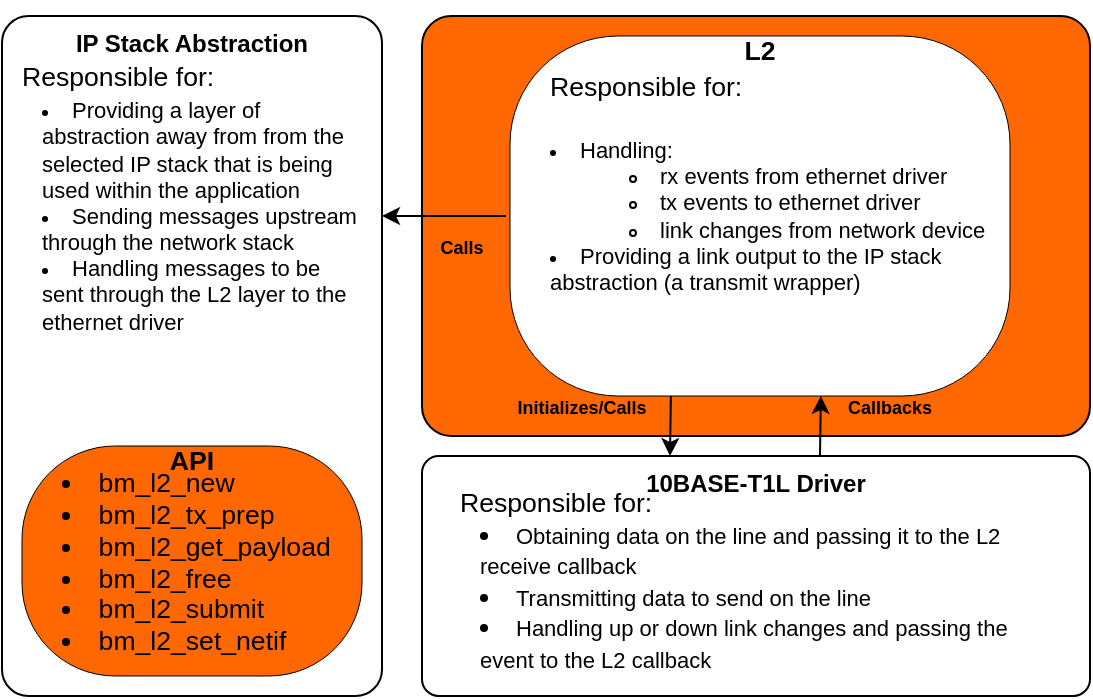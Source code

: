 <mxfile version="24.7.17">
  <diagram name="Page-1" id="HMv95JZd37HtdOTtruG_">
    <mxGraphModel dx="684" dy="515" grid="1" gridSize="10" guides="1" tooltips="1" connect="1" arrows="1" fold="1" page="1" pageScale="1" pageWidth="850" pageHeight="1100" math="0" shadow="0">
      <root>
        <mxCell id="0" />
        <mxCell id="1" parent="0" />
        <mxCell id="TYPSVwXlaEJTnAn6_-3O-5" value="&lt;b&gt;IP Stack Abstraction&lt;/b&gt;" style="rounded=1;whiteSpace=wrap;html=1;fillColor=#FFFFFF;strokeColor=#000000;arcSize=7;verticalAlign=top;fontColor=#000000;" parent="1" vertex="1">
          <mxGeometry x="153" y="420" width="190" height="340" as="geometry" />
        </mxCell>
        <mxCell id="gICdmpGwAMncEI22UhPr-41" value="" style="rounded=1;whiteSpace=wrap;html=1;fillColor=#FF6700;strokeColor=#000000;arcSize=7;" parent="1" vertex="1">
          <mxGeometry x="363" y="420" width="334" height="210" as="geometry" />
        </mxCell>
        <mxCell id="gICdmpGwAMncEI22UhPr-7" value="L2" style="html=1;overflow=block;blockSpacing=1;whiteSpace=wrap;fontSize=13.3;fontStyle=1;spacing=0;strokeColor=#000000;fillOpacity=100;rounded=1;absoluteArcSize=1;arcSize=108;fillColor=#FFFFFF;strokeWidth=NaN;container=1;pointerEvents=0;collapsible=0;recursiveResize=0;lucidId=lJpaGHonDv_a;verticalAlign=top;fontColor=#000000;" parent="1" vertex="1">
          <mxGeometry x="407" y="430" width="250" height="180" as="geometry" />
        </mxCell>
        <mxCell id="gICdmpGwAMncEI22UhPr-8" value="Responsible for:" style="html=1;overflow=block;blockSpacing=1;whiteSpace=wrap;fontSize=13.3;fontColor=#000000;align=left;spacing=0;verticalAlign=middle;strokeColor=none;strokeOpacity=100;fillOpacity=100;rounded=1;absoluteArcSize=1;arcSize=9;fillColor=none;strokeWidth=1.5;lucidId=sTpa8f46LPAu;" parent="gICdmpGwAMncEI22UhPr-7" vertex="1">
          <mxGeometry x="20" width="210" height="50" as="geometry" />
        </mxCell>
        <mxCell id="gICdmpGwAMncEI22UhPr-9" value="&lt;ul style=&quot;margin: 0px; padding-left: 10px; list-style-position: inside; list-style-type: disc; font-size: 11px;&quot;&gt;&lt;li style=&quot;text-align: left;&quot;&gt;Handling:&lt;/li&gt;&lt;ul&gt;&lt;li style=&quot;text-align: left;&quot;&gt;rx events from ethernet driver&lt;/li&gt;&lt;li style=&quot;text-align: left;&quot;&gt;tx events to ethernet driver&lt;/li&gt;&lt;li style=&quot;text-align: left;&quot;&gt;&lt;span style=&quot;background-color: initial;&quot;&gt;link changes from network device&lt;/span&gt;&lt;/li&gt;&lt;/ul&gt;&lt;li style=&quot;text-align: left;&quot;&gt;&lt;span style=&quot;&quot;&gt;Providing a link output to the IP stack abstraction (a transmit wrapper)&lt;/span&gt;&lt;/li&gt;&lt;/ul&gt;" style="html=1;overflow=block;blockSpacing=1;whiteSpace=wrap;fontSize=13;spacing=0;strokeColor=none;strokeOpacity=100;fillOpacity=100;rounded=1;absoluteArcSize=1;arcSize=9;fillColor=none;strokeWidth=1.5;lucidId=CVpaMHye50hT;container=1;collapsible=0;fontColor=#000000;" parent="gICdmpGwAMncEI22UhPr-7" vertex="1">
          <mxGeometry x="10" y="30" width="230" height="120" as="geometry" />
        </mxCell>
        <mxCell id="TYPSVwXlaEJTnAn6_-3O-6" value="&lt;ul style=&quot;margin: 0px; padding-left: 10px; list-style-position: inside; list-style-type: disc; font-size: 11px;&quot;&gt;&lt;li style=&quot;text-align: left;&quot;&gt;Providing a layer of abstraction away from from the selected IP stack that is being used within the application&lt;/li&gt;&lt;li style=&quot;text-align: left;&quot;&gt;Sending messages upstream through the network stack&lt;/li&gt;&lt;li style=&quot;text-align: left;&quot;&gt;Handling messages to be sent through the L2 layer to the ethernet driver&lt;/li&gt;&lt;/ul&gt;" style="html=1;overflow=block;blockSpacing=1;whiteSpace=wrap;fontSize=13;spacing=0;strokeColor=none;strokeOpacity=100;fillOpacity=100;rounded=1;absoluteArcSize=1;arcSize=9;fillColor=none;strokeWidth=1.5;lucidId=CVpaMHye50hT;container=1;collapsible=0;fontColor=#000000;" parent="1" vertex="1">
          <mxGeometry x="163" y="460" width="170" height="120" as="geometry" />
        </mxCell>
        <mxCell id="TYPSVwXlaEJTnAn6_-3O-7" value="Responsible for:" style="html=1;overflow=block;blockSpacing=1;whiteSpace=wrap;fontSize=13.3;fontColor=#000000;align=left;spacing=0;verticalAlign=middle;strokeColor=none;strokeOpacity=100;fillOpacity=100;rounded=1;absoluteArcSize=1;arcSize=9;fillColor=none;strokeWidth=1.5;lucidId=sTpa8f46LPAu;" parent="TYPSVwXlaEJTnAn6_-3O-6" vertex="1">
          <mxGeometry y="-48" width="170" height="75" as="geometry" />
        </mxCell>
        <mxCell id="TYPSVwXlaEJTnAn6_-3O-18" value="" style="group" parent="1" vertex="1" connectable="0">
          <mxGeometry x="162.25" y="470" width="171.5" height="285" as="geometry" />
        </mxCell>
        <mxCell id="SoL7yf-537_D2qSoBvsr-10" value="" style="group" parent="TYPSVwXlaEJTnAn6_-3O-18" vertex="1" connectable="0">
          <mxGeometry x="0.75" y="165" width="170" height="115" as="geometry" />
        </mxCell>
        <mxCell id="TYPSVwXlaEJTnAn6_-3O-19" value="API" style="html=1;overflow=block;blockSpacing=1;whiteSpace=wrap;fontSize=13.3;fontStyle=1;spacing=0;verticalAlign=top;strokeColor=#000000;rounded=1;absoluteArcSize=1;arcSize=93;fillColor=#FF6700;strokeWidth=NaN;container=0;pointerEvents=0;collapsible=0;recursiveResize=0;lucidId=_Jpa2be36_ob;fontColor=#000000;" parent="SoL7yf-537_D2qSoBvsr-10" vertex="1">
          <mxGeometry width="170" height="115" as="geometry" />
        </mxCell>
        <mxCell id="TYPSVwXlaEJTnAn6_-3O-20" value="&lt;ul style=&quot;margin: 0px; padding-left: 10px;list-style-position: inside; list-style-type:disc&quot;&gt;&lt;li style=&quot;text-align: left; font-size: 13.3px;&quot;&gt;bm_l2_new&lt;/li&gt;&lt;li style=&quot;text-align: left; font-size: 13.3px;&quot;&gt;bm_l2_tx_prep&lt;/li&gt;&lt;li style=&quot;text-align: left; font-size: 13.3px;&quot;&gt;bm_l2_get_payload&lt;/li&gt;&lt;li style=&quot;text-align: left; font-size: 13.3px;&quot;&gt;bm_l2_free&lt;/li&gt;&lt;li style=&quot;text-align: left; font-size: 13.3px;&quot;&gt;bm_l2_submit&lt;/li&gt;&lt;li style=&quot;text-align: left; font-size: 13.3px;&quot;&gt;bm_l2_set_netif&lt;/li&gt;&lt;/ul&gt;" style="html=1;overflow=block;blockSpacing=1;whiteSpace=wrap;fontSize=13;spacing=0;strokeColor=none;strokeOpacity=100;fillOpacity=100;rounded=1;absoluteArcSize=1;arcSize=9;fillColor=none;strokeWidth=1.5;lucidId=sSpamT7Exnb7;container=1;collapsible=0;fontColor=#000000;" parent="SoL7yf-537_D2qSoBvsr-10" vertex="1">
          <mxGeometry x="10" y="2.5" width="150" height="110" as="geometry" />
        </mxCell>
        <mxCell id="TYPSVwXlaEJTnAn6_-3O-26" value="" style="endArrow=classic;html=1;rounded=0;" parent="1" edge="1">
          <mxGeometry width="50" height="50" relative="1" as="geometry">
            <mxPoint x="405" y="520" as="sourcePoint" />
            <mxPoint x="343" y="520" as="targetPoint" />
          </mxGeometry>
        </mxCell>
        <mxCell id="TYPSVwXlaEJTnAn6_-3O-27" value="&lt;font style=&quot;font-size: 9px;&quot;&gt;Calls&lt;/font&gt;" style="text;html=1;align=center;verticalAlign=middle;whiteSpace=wrap;rounded=0;fontStyle=1" parent="1" vertex="1">
          <mxGeometry x="353" y="520" width="60" height="30" as="geometry" />
        </mxCell>
        <mxCell id="SoL7yf-537_D2qSoBvsr-1" value="&lt;b&gt;10BASE-T1L Driver&lt;/b&gt;" style="rounded=1;whiteSpace=wrap;html=1;fillColor=#FFFFFF;strokeColor=#000000;arcSize=7;verticalAlign=top;fontColor=#000000;" parent="1" vertex="1">
          <mxGeometry x="363" y="640" width="334" height="120" as="geometry" />
        </mxCell>
        <mxCell id="SoL7yf-537_D2qSoBvsr-2" value="&lt;ul style=&quot;margin: 0px; padding-left: 10px;list-style-position: inside; list-style-type:disc&quot;&gt;&lt;li style=&quot;text-align: left;&quot;&gt;&lt;font style=&quot;font-size: 11px;&quot;&gt;Obtaining data on the line and passing it to the L2 receive callback&lt;/font&gt;&lt;/li&gt;&lt;li style=&quot;text-align: left;&quot;&gt;&lt;font style=&quot;font-size: 11px;&quot;&gt;Transmitting data to send on the line&lt;/font&gt;&lt;/li&gt;&lt;li style=&quot;text-align: left;&quot;&gt;&lt;font style=&quot;font-size: 11px;&quot;&gt;Handling up or down link changes and passing the event to the L2 callback&lt;/font&gt;&lt;/li&gt;&lt;/ul&gt;" style="html=1;overflow=block;blockSpacing=1;whiteSpace=wrap;fontSize=13;spacing=0;strokeColor=none;strokeOpacity=100;fillOpacity=100;rounded=1;absoluteArcSize=1;arcSize=9;fillColor=none;strokeWidth=1.5;lucidId=CVpaMHye50hT;container=1;collapsible=0;fontColor=#000000;" parent="1" vertex="1">
          <mxGeometry x="382" y="670" width="300" height="80" as="geometry" />
        </mxCell>
        <mxCell id="SoL7yf-537_D2qSoBvsr-3" value="Responsible for:" style="html=1;overflow=block;blockSpacing=1;whiteSpace=wrap;fontSize=13.3;fontColor=#000000;align=left;spacing=0;verticalAlign=middle;strokeColor=none;strokeOpacity=100;fillOpacity=100;rounded=1;absoluteArcSize=1;arcSize=9;fillColor=none;strokeWidth=1.5;lucidId=sTpa8f46LPAu;" parent="SoL7yf-537_D2qSoBvsr-2" vertex="1">
          <mxGeometry y="-32" width="300" height="50" as="geometry" />
        </mxCell>
        <mxCell id="SoL7yf-537_D2qSoBvsr-11" value="" style="endArrow=classic;html=1;rounded=0;" parent="1" edge="1">
          <mxGeometry width="50" height="50" relative="1" as="geometry">
            <mxPoint x="487.44" y="610" as="sourcePoint" />
            <mxPoint x="487" y="640" as="targetPoint" />
          </mxGeometry>
        </mxCell>
        <mxCell id="SoL7yf-537_D2qSoBvsr-12" value="" style="endArrow=classic;html=1;rounded=0;" parent="1" edge="1">
          <mxGeometry width="50" height="50" relative="1" as="geometry">
            <mxPoint x="562" y="640" as="sourcePoint" />
            <mxPoint x="562.44" y="610" as="targetPoint" />
          </mxGeometry>
        </mxCell>
        <mxCell id="SoL7yf-537_D2qSoBvsr-13" value="&lt;font style=&quot;font-size: 9px;&quot;&gt;Initializes/Calls&lt;/font&gt;" style="text;html=1;align=center;verticalAlign=middle;whiteSpace=wrap;rounded=0;fontStyle=1" parent="1" vertex="1">
          <mxGeometry x="413" y="600" width="60" height="30" as="geometry" />
        </mxCell>
        <mxCell id="SoL7yf-537_D2qSoBvsr-14" value="&lt;font style=&quot;font-size: 9px;&quot;&gt;Callbacks&lt;/font&gt;" style="text;html=1;align=center;verticalAlign=middle;whiteSpace=wrap;rounded=0;fontStyle=1" parent="1" vertex="1">
          <mxGeometry x="567" y="600" width="60" height="30" as="geometry" />
        </mxCell>
      </root>
    </mxGraphModel>
  </diagram>
</mxfile>
